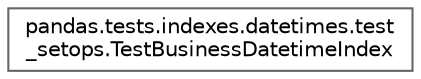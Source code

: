 digraph "Graphical Class Hierarchy"
{
 // LATEX_PDF_SIZE
  bgcolor="transparent";
  edge [fontname=Helvetica,fontsize=10,labelfontname=Helvetica,labelfontsize=10];
  node [fontname=Helvetica,fontsize=10,shape=box,height=0.2,width=0.4];
  rankdir="LR";
  Node0 [id="Node000000",label="pandas.tests.indexes.datetimes.test\l_setops.TestBusinessDatetimeIndex",height=0.2,width=0.4,color="grey40", fillcolor="white", style="filled",URL="$dc/dc2/classpandas_1_1tests_1_1indexes_1_1datetimes_1_1test__setops_1_1TestBusinessDatetimeIndex.html",tooltip=" "];
}
